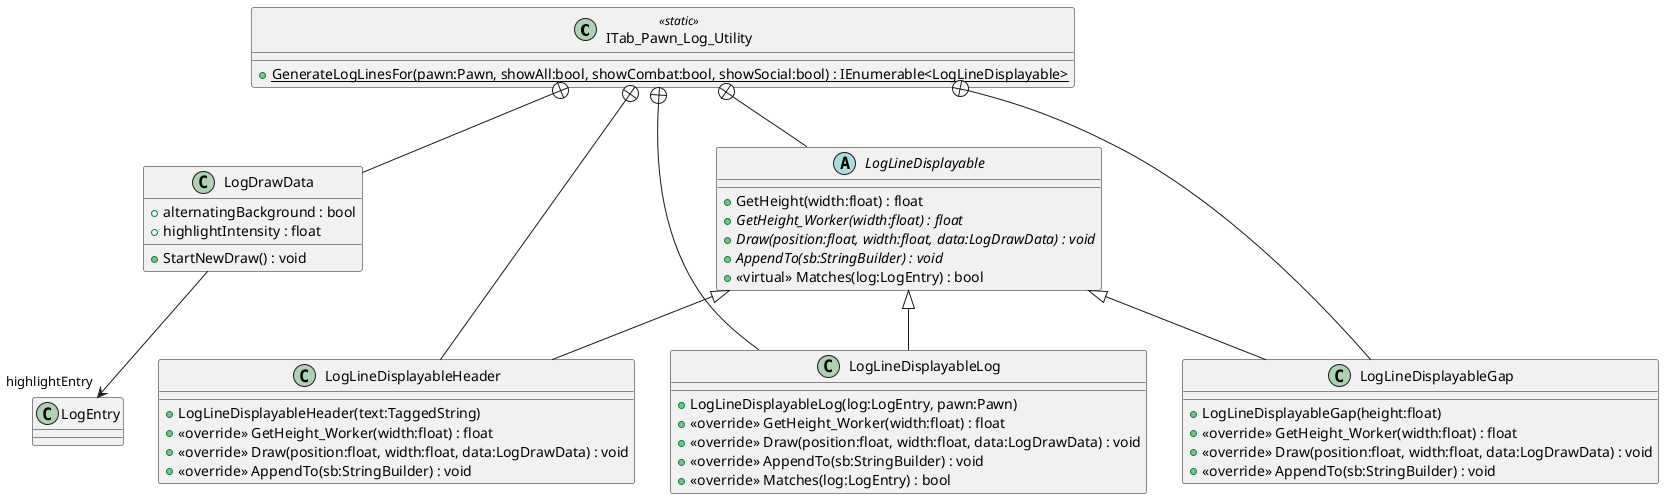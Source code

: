 @startuml
class ITab_Pawn_Log_Utility <<static>> {
    + {static} GenerateLogLinesFor(pawn:Pawn, showAll:bool, showCombat:bool, showSocial:bool) : IEnumerable<LogLineDisplayable>
}
class LogDrawData {
    + alternatingBackground : bool
    + highlightIntensity : float
    + StartNewDraw() : void
}
abstract class LogLineDisplayable {
    + GetHeight(width:float) : float
    + {abstract} GetHeight_Worker(width:float) : float
    + {abstract} Draw(position:float, width:float, data:LogDrawData) : void
    + {abstract} AppendTo(sb:StringBuilder) : void
    + <<virtual>> Matches(log:LogEntry) : bool
}
class LogLineDisplayableHeader {
    + LogLineDisplayableHeader(text:TaggedString)
    + <<override>> GetHeight_Worker(width:float) : float
    + <<override>> Draw(position:float, width:float, data:LogDrawData) : void
    + <<override>> AppendTo(sb:StringBuilder) : void
}
class LogLineDisplayableLog {
    + LogLineDisplayableLog(log:LogEntry, pawn:Pawn)
    + <<override>> GetHeight_Worker(width:float) : float
    + <<override>> Draw(position:float, width:float, data:LogDrawData) : void
    + <<override>> AppendTo(sb:StringBuilder) : void
    + <<override>> Matches(log:LogEntry) : bool
}
class LogLineDisplayableGap {
    + LogLineDisplayableGap(height:float)
    + <<override>> GetHeight_Worker(width:float) : float
    + <<override>> Draw(position:float, width:float, data:LogDrawData) : void
    + <<override>> AppendTo(sb:StringBuilder) : void
}
ITab_Pawn_Log_Utility +-- LogDrawData
LogDrawData --> "highlightEntry" LogEntry
ITab_Pawn_Log_Utility +-- LogLineDisplayable
ITab_Pawn_Log_Utility +-- LogLineDisplayableHeader
LogLineDisplayable <|-- LogLineDisplayableHeader
ITab_Pawn_Log_Utility +-- LogLineDisplayableLog
LogLineDisplayable <|-- LogLineDisplayableLog
ITab_Pawn_Log_Utility +-- LogLineDisplayableGap
LogLineDisplayable <|-- LogLineDisplayableGap
@enduml
